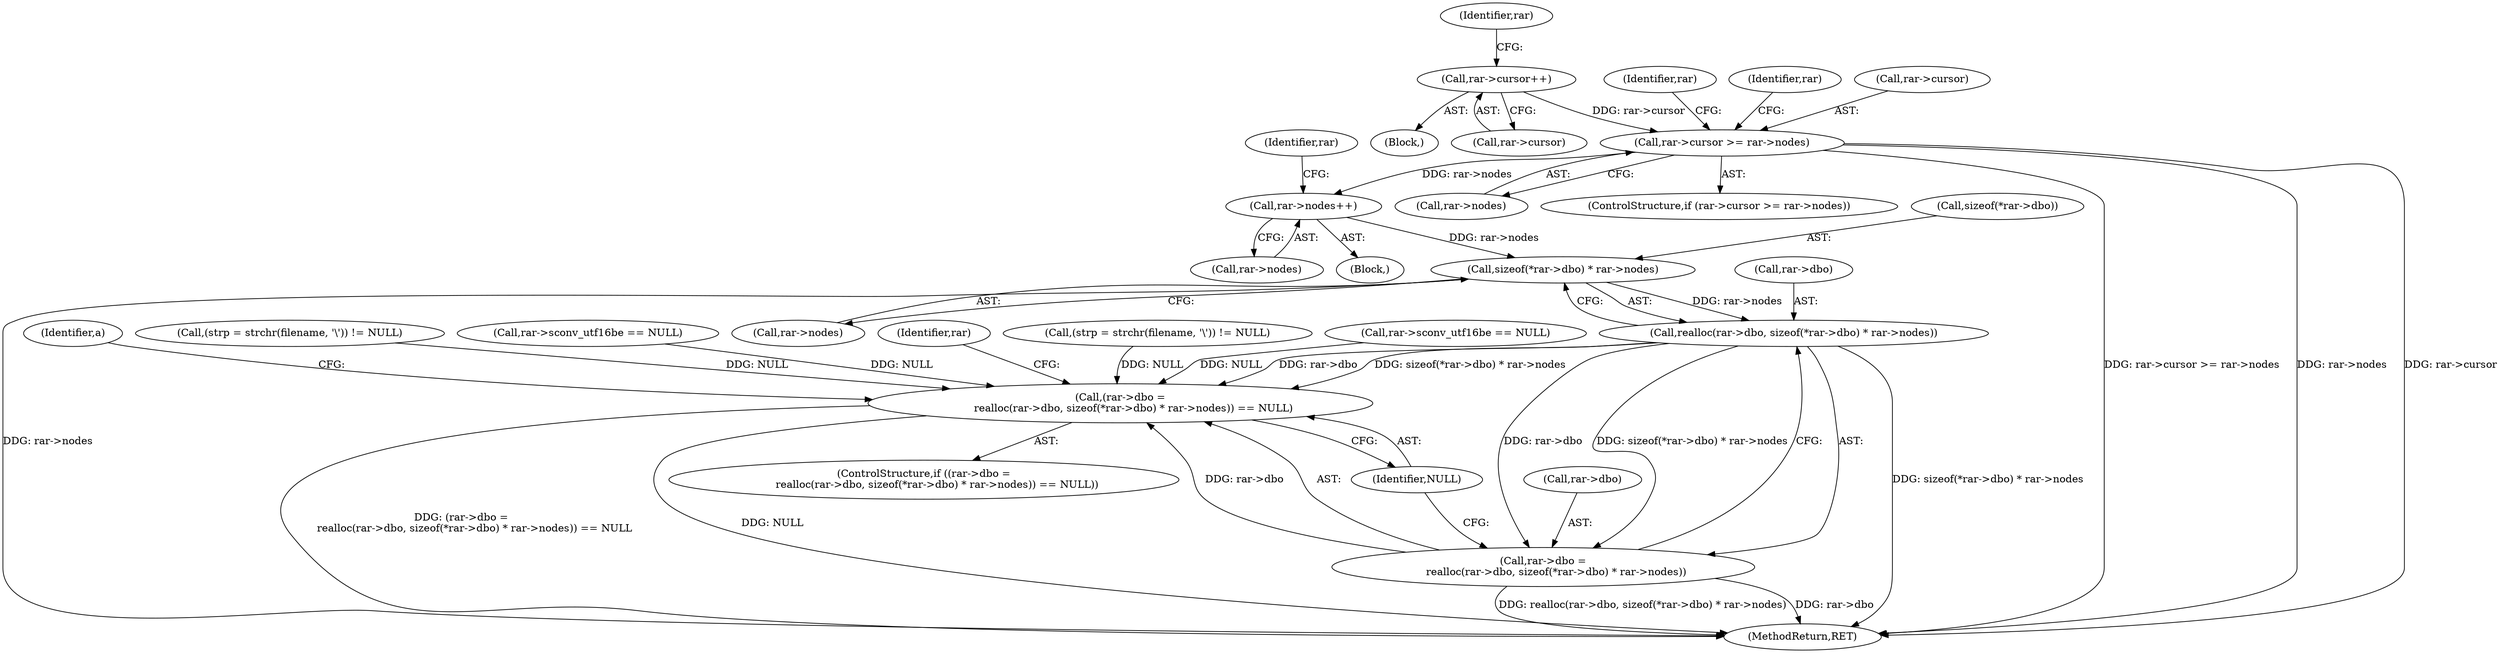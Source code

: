 digraph "0_libarchive_5562545b5562f6d12a4ef991fae158bf4ccf92b6@API" {
"1001133" [label="(Call,sizeof(*rar->dbo) * rar->nodes)"];
"1001119" [label="(Call,rar->nodes++)"];
"1001111" [label="(Call,rar->cursor >= rar->nodes)"];
"1001106" [label="(Call,rar->cursor++)"];
"1001129" [label="(Call,realloc(rar->dbo, sizeof(*rar->dbo) * rar->nodes))"];
"1001124" [label="(Call,(rar->dbo =\n        realloc(rar->dbo, sizeof(*rar->dbo) * rar->nodes)) == NULL)"];
"1001125" [label="(Call,rar->dbo =\n        realloc(rar->dbo, sizeof(*rar->dbo) * rar->nodes))"];
"1001121" [label="(Identifier,rar)"];
"1001193" [label="(Identifier,rar)"];
"1001100" [label="(Block,)"];
"1001120" [label="(Call,rar->nodes)"];
"1000953" [label="(Call,rar->sconv_utf16be == NULL)"];
"1001139" [label="(Call,rar->nodes)"];
"1001134" [label="(Call,sizeof(*rar->dbo))"];
"1001130" [label="(Call,rar->dbo)"];
"1001125" [label="(Call,rar->dbo =\n        realloc(rar->dbo, sizeof(*rar->dbo) * rar->nodes))"];
"1001157" [label="(Identifier,rar)"];
"1001044" [label="(Call,(strp = strchr(filename, '\\')) != NULL)"];
"1001111" [label="(Call,rar->cursor >= rar->nodes)"];
"1001115" [label="(Call,rar->nodes)"];
"1001113" [label="(Identifier,rar)"];
"1001127" [label="(Identifier,rar)"];
"1001124" [label="(Call,(rar->dbo =\n        realloc(rar->dbo, sizeof(*rar->dbo) * rar->nodes)) == NULL)"];
"1001142" [label="(Identifier,NULL)"];
"1001107" [label="(Call,rar->cursor)"];
"1001129" [label="(Call,realloc(rar->dbo, sizeof(*rar->dbo) * rar->nodes))"];
"1001112" [label="(Call,rar->cursor)"];
"1001119" [label="(Call,rar->nodes++)"];
"1000971" [label="(Call,rar->sconv_utf16be == NULL)"];
"1001118" [label="(Block,)"];
"1001106" [label="(Call,rar->cursor++)"];
"1001133" [label="(Call,sizeof(*rar->dbo) * rar->nodes)"];
"1001147" [label="(Identifier,a)"];
"1001110" [label="(ControlStructure,if (rar->cursor >= rar->nodes))"];
"1001064" [label="(Call,(strp = strchr(filename, '\\')) != NULL)"];
"1001741" [label="(MethodReturn,RET)"];
"1001126" [label="(Call,rar->dbo)"];
"1001123" [label="(ControlStructure,if ((rar->dbo =\n        realloc(rar->dbo, sizeof(*rar->dbo) * rar->nodes)) == NULL))"];
"1001133" -> "1001129"  [label="AST: "];
"1001133" -> "1001139"  [label="CFG: "];
"1001134" -> "1001133"  [label="AST: "];
"1001139" -> "1001133"  [label="AST: "];
"1001129" -> "1001133"  [label="CFG: "];
"1001133" -> "1001741"  [label="DDG: rar->nodes"];
"1001133" -> "1001129"  [label="DDG: rar->nodes"];
"1001119" -> "1001133"  [label="DDG: rar->nodes"];
"1001119" -> "1001118"  [label="AST: "];
"1001119" -> "1001120"  [label="CFG: "];
"1001120" -> "1001119"  [label="AST: "];
"1001127" -> "1001119"  [label="CFG: "];
"1001111" -> "1001119"  [label="DDG: rar->nodes"];
"1001111" -> "1001110"  [label="AST: "];
"1001111" -> "1001115"  [label="CFG: "];
"1001112" -> "1001111"  [label="AST: "];
"1001115" -> "1001111"  [label="AST: "];
"1001121" -> "1001111"  [label="CFG: "];
"1001193" -> "1001111"  [label="CFG: "];
"1001111" -> "1001741"  [label="DDG: rar->cursor >= rar->nodes"];
"1001111" -> "1001741"  [label="DDG: rar->nodes"];
"1001111" -> "1001741"  [label="DDG: rar->cursor"];
"1001106" -> "1001111"  [label="DDG: rar->cursor"];
"1001106" -> "1001100"  [label="AST: "];
"1001106" -> "1001107"  [label="CFG: "];
"1001107" -> "1001106"  [label="AST: "];
"1001113" -> "1001106"  [label="CFG: "];
"1001129" -> "1001125"  [label="AST: "];
"1001130" -> "1001129"  [label="AST: "];
"1001125" -> "1001129"  [label="CFG: "];
"1001129" -> "1001741"  [label="DDG: sizeof(*rar->dbo) * rar->nodes"];
"1001129" -> "1001124"  [label="DDG: rar->dbo"];
"1001129" -> "1001124"  [label="DDG: sizeof(*rar->dbo) * rar->nodes"];
"1001129" -> "1001125"  [label="DDG: rar->dbo"];
"1001129" -> "1001125"  [label="DDG: sizeof(*rar->dbo) * rar->nodes"];
"1001124" -> "1001123"  [label="AST: "];
"1001124" -> "1001142"  [label="CFG: "];
"1001125" -> "1001124"  [label="AST: "];
"1001142" -> "1001124"  [label="AST: "];
"1001147" -> "1001124"  [label="CFG: "];
"1001157" -> "1001124"  [label="CFG: "];
"1001124" -> "1001741"  [label="DDG: (rar->dbo =\n        realloc(rar->dbo, sizeof(*rar->dbo) * rar->nodes)) == NULL"];
"1001124" -> "1001741"  [label="DDG: NULL"];
"1001125" -> "1001124"  [label="DDG: rar->dbo"];
"1001044" -> "1001124"  [label="DDG: NULL"];
"1000953" -> "1001124"  [label="DDG: NULL"];
"1000971" -> "1001124"  [label="DDG: NULL"];
"1001064" -> "1001124"  [label="DDG: NULL"];
"1001126" -> "1001125"  [label="AST: "];
"1001142" -> "1001125"  [label="CFG: "];
"1001125" -> "1001741"  [label="DDG: realloc(rar->dbo, sizeof(*rar->dbo) * rar->nodes)"];
"1001125" -> "1001741"  [label="DDG: rar->dbo"];
}
